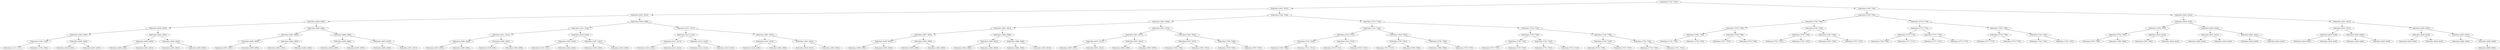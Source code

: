digraph G{
1628417389 [label="Node{data=[7752, 7752]}"]
1628417389 -> 1604067442
1604067442 [label="Node{data=[3853, 3853]}"]
1604067442 -> 1009394933
1009394933 [label="Node{data=[2672, 2672]}"]
1009394933 -> 1720293746
1720293746 [label="Node{data=[2656, 2656]}"]
1720293746 -> 2054235147
2054235147 [label="Node{data=[2648, 2648]}"]
2054235147 -> 1146094727
1146094727 [label="Node{data=[2387, 2387]}"]
1146094727 -> 691051892
691051892 [label="Node{data=[1162, 1162]}"]
691051892 -> 64537385
64537385 [label="Node{data=[1117, 1117]}"]
691051892 -> 1887104549
1887104549 [label="Node{data=[1760, 1760]}"]
1146094727 -> 877312145
877312145 [label="Node{data=[2646, 2646]}"]
877312145 -> 431769681
431769681 [label="Node{data=[2645, 2645]}"]
877312145 -> 1555567044
1555567044 [label="Node{data=[2647, 2647]}"]
2054235147 -> 2073352112
2073352112 [label="Node{data=[2652, 2652]}"]
2073352112 -> 452683363
452683363 [label="Node{data=[2650, 2650]}"]
452683363 -> 1635666861
1635666861 [label="Node{data=[2649, 2649]}"]
452683363 -> 2111066231
2111066231 [label="Node{data=[2651, 2651]}"]
2073352112 -> 538976554
538976554 [label="Node{data=[2654, 2654]}"]
538976554 -> 1638499123
1638499123 [label="Node{data=[2653, 2653]}"]
538976554 -> 1922670472
1922670472 [label="Node{data=[2655, 2655]}"]
1720293746 -> 756104772
756104772 [label="Node{data=[2664, 2664]}"]
756104772 -> 211379133
211379133 [label="Node{data=[2660, 2660]}"]
211379133 -> 562354438
562354438 [label="Node{data=[2658, 2658]}"]
562354438 -> 534734689
534734689 [label="Node{data=[2657, 2657]}"]
562354438 -> 999856576
999856576 [label="Node{data=[2659, 2659]}"]
211379133 -> 2086371717
2086371717 [label="Node{data=[2662, 2662]}"]
2086371717 -> 2064661473
2064661473 [label="Node{data=[2661, 2661]}"]
2086371717 -> 521187213
521187213 [label="Node{data=[2663, 2663]}"]
756104772 -> 1614373686
1614373686 [label="Node{data=[2668, 2668]}"]
1614373686 -> 1078890781
1078890781 [label="Node{data=[2666, 2666]}"]
1078890781 -> 989554118
989554118 [label="Node{data=[2665, 2665]}"]
1078890781 -> 537774547
537774547 [label="Node{data=[2667, 2667]}"]
1614373686 -> 193343031
193343031 [label="Node{data=[2670, 2670]}"]
193343031 -> 1064603683
1064603683 [label="Node{data=[2669, 2669]}"]
193343031 -> 1581258590
1581258590 [label="Node{data=[2671, 2671]}"]
1009394933 -> 281878036
281878036 [label="Node{data=[3209, 3209]}"]
281878036 -> 704675244
704675244 [label="Node{data=[3120, 3120]}"]
704675244 -> 829293895
829293895 [label="Node{data=[3011, 3011]}"]
829293895 -> 1867124435
1867124435 [label="Node{data=[2840, 2840]}"]
1867124435 -> 386891920
386891920 [label="Node{data=[2673, 2673]}"]
1867124435 -> 1053520576
1053520576 [label="Node{data=[2880, 2880]}"]
829293895 -> 2135821411
2135821411 [label="Node{data=[3055, 3055]}"]
2135821411 -> 1078835663
1078835663 [label="Node{data=[3050, 3050]}"]
2135821411 -> 724413014
724413014 [label="Node{data=[3099, 3099]}"]
704675244 -> 1310036097
1310036097 [label="Node{data=[3205, 3205]}"]
1310036097 -> 1102557236
1102557236 [label="Node{data=[3203, 3203]}"]
1102557236 -> 1822030348
1822030348 [label="Node{data=[3153, 3153]}"]
1102557236 -> 706773715
706773715 [label="Node{data=[3204, 3204]}"]
1310036097 -> 1221824142
1221824142 [label="Node{data=[3207, 3207]}"]
1221824142 -> 874095024
874095024 [label="Node{data=[3206, 3206]}"]
1221824142 -> 393438373
393438373 [label="Node{data=[3208, 3208]}"]
281878036 -> 963336834
963336834 [label="Node{data=[3217, 3217]}"]
963336834 -> 1830294751
1830294751 [label="Node{data=[3213, 3213]}"]
1830294751 -> 343223533
343223533 [label="Node{data=[3211, 3211]}"]
343223533 -> 405746826
405746826 [label="Node{data=[3210, 3210]}"]
343223533 -> 2071183943
2071183943 [label="Node{data=[3212, 3212]}"]
1830294751 -> 1449168666
1449168666 [label="Node{data=[3215, 3215]}"]
1449168666 -> 1808782207
1808782207 [label="Node{data=[3214, 3214]}"]
1449168666 -> 170205672
170205672 [label="Node{data=[3216, 3216]}"]
963336834 -> 1864477457
1864477457 [label="Node{data=[3807, 3807]}"]
1864477457 -> 1030484400
1030484400 [label="Node{data=[3415, 3415]}"]
1030484400 -> 682269001
682269001 [label="Node{data=[3240, 3240]}"]
1030484400 -> 186898389
186898389 [label="Node{data=[3606, 3606]}"]
1864477457 -> 1773706371
1773706371 [label="Node{data=[3851, 3851]}"]
1773706371 -> 196871797
196871797 [label="Node{data=[3819, 3819]}"]
1773706371 -> 2007017114
2007017114 [label="Node{data=[3852, 3852]}"]
1604067442 -> 1655200452
1655200452 [label="Node{data=[7508, 7508]}"]
1655200452 -> 1331269270
1331269270 [label="Node{data=[3924, 3924]}"]
1331269270 -> 616412838
616412838 [label="Node{data=[3861, 3861]}"]
616412838 -> 1457209565
1457209565 [label="Node{data=[3857, 3857]}"]
1457209565 -> 1988447928
1988447928 [label="Node{data=[3855, 3855]}"]
1988447928 -> 1974162368
1974162368 [label="Node{data=[3854, 3854]}"]
1988447928 -> 1022022485
1022022485 [label="Node{data=[3856, 3856]}"]
1457209565 -> 817603005
817603005 [label="Node{data=[3859, 3859]}"]
817603005 -> 1813498268
1813498268 [label="Node{data=[3858, 3858]}"]
817603005 -> 1124971149
1124971149 [label="Node{data=[3860, 3860]}"]
616412838 -> 689414594
689414594 [label="Node{data=[3865, 3865]}"]
689414594 -> 1154239252
1154239252 [label="Node{data=[3863, 3863]}"]
1154239252 -> 382017848
382017848 [label="Node{data=[3862, 3862]}"]
1154239252 -> 955412663
955412663 [label="Node{data=[3864, 3864]}"]
689414594 -> 754966490
754966490 [label="Node{data=[3888, 3888]}"]
754966490 -> 181249466
181249466 [label="Node{data=[3866, 3866]}"]
754966490 -> 901683514
901683514 [label="Node{data=[3915, 3915]}"]
1331269270 -> 509747442
509747442 [label="Node{data=[5973, 5973]}"]
509747442 -> 1286684139
1286684139 [label="Node{data=[5871, 5871]}"]
1286684139 -> 733389234
733389234 [label="Node{data=[4217, 4217]}"]
733389234 -> 1778420407
1778420407 [label="Node{data=[3967, 3967]}"]
733389234 -> 1709855413
1709855413 [label="Node{data=[4531, 4531]}"]
1286684139 -> 544306566
544306566 [label="Node{data=[5931, 5931]}"]
544306566 -> 1054145291
1054145291 [label="Node{data=[5898, 5898]}"]
544306566 -> 1357880148
1357880148 [label="Node{data=[5970, 5970]}"]
509747442 -> 1730614278
1730614278 [label="Node{data=[7504, 7504]}"]
1730614278 -> 1280413729
1280413729 [label="Node{data=[7474, 7474]}"]
1280413729 -> 1438922243
1438922243 [label="Node{data=[7363, 7363]}"]
1280413729 -> 2044535508
2044535508 [label="Node{data=[7503, 7503]}"]
1730614278 -> 646291149
646291149 [label="Node{data=[7506, 7506]}"]
646291149 -> 1721094820
1721094820 [label="Node{data=[7505, 7505]}"]
646291149 -> 303404123
303404123 [label="Node{data=[7507, 7507]}"]
1655200452 -> 47112015
47112015 [label="Node{data=[7736, 7736]}"]
47112015 -> 146233901
146233901 [label="Node{data=[7516, 7516]}"]
146233901 -> 1090496877
1090496877 [label="Node{data=[7512, 7512]}"]
1090496877 -> 2130074213
2130074213 [label="Node{data=[7510, 7510]}"]
2130074213 -> 179754579
179754579 [label="Node{data=[7509, 7509]}"]
2130074213 -> 945984282
945984282 [label="Node{data=[7511, 7511]}"]
1090496877 -> 90956218
90956218 [label="Node{data=[7514, 7514]}"]
90956218 -> 1224910336
1224910336 [label="Node{data=[7513, 7513]}"]
90956218 -> 1966798141
1966798141 [label="Node{data=[7515, 7515]}"]
146233901 -> 1508659907
1508659907 [label="Node{data=[7629, 7629]}"]
1508659907 -> 55582325
55582325 [label="Node{data=[7567, 7567]}"]
55582325 -> 1606322873
1606322873 [label="Node{data=[7517, 7517]}"]
55582325 -> 2098143086
2098143086 [label="Node{data=[7598, 7598]}"]
1508659907 -> 1187917894
1187917894 [label="Node{data=[7706, 7706]}"]
1187917894 -> 1173237084
1173237084 [label="Node{data=[7689, 7689]}"]
1187917894 -> 1848548378
1848548378 [label="Node{data=[7735, 7735]}"]
47112015 -> 1801394910
1801394910 [label="Node{data=[7744, 7744]}"]
1801394910 -> 1545886707
1545886707 [label="Node{data=[7740, 7740]}"]
1545886707 -> 1746147814
1746147814 [label="Node{data=[7738, 7738]}"]
1746147814 -> 1916831410
1916831410 [label="Node{data=[7737, 7737]}"]
1746147814 -> 1633348558
1633348558 [label="Node{data=[7739, 7739]}"]
1545886707 -> 534761429
534761429 [label="Node{data=[7742, 7742]}"]
534761429 -> 1464610529
1464610529 [label="Node{data=[7741, 7741]}"]
534761429 -> 558847916
558847916 [label="Node{data=[7743, 7743]}"]
1801394910 -> 394124496
394124496 [label="Node{data=[7748, 7748]}"]
394124496 -> 1992099981
1992099981 [label="Node{data=[7746, 7746]}"]
1992099981 -> 1076890525
1076890525 [label="Node{data=[7745, 7745]}"]
1992099981 -> 454673920
454673920 [label="Node{data=[7747, 7747]}"]
394124496 -> 1660621551
1660621551 [label="Node{data=[7750, 7750]}"]
1660621551 -> 2082248541
2082248541 [label="Node{data=[7749, 7749]}"]
1660621551 -> 1018169248
1018169248 [label="Node{data=[7751, 7751]}"]
1628417389 -> 1775038448
1775038448 [label="Node{data=[7784, 7784]}"]
1775038448 -> 1402659916
1402659916 [label="Node{data=[7768, 7768]}"]
1402659916 -> 1260664605
1260664605 [label="Node{data=[7760, 7760]}"]
1260664605 -> 1997911262
1997911262 [label="Node{data=[7756, 7756]}"]
1997911262 -> 2041083555
2041083555 [label="Node{data=[7754, 7754]}"]
2041083555 -> 2106873182
2106873182 [label="Node{data=[7753, 7753]}"]
2041083555 -> 392304942
392304942 [label="Node{data=[7755, 7755]}"]
1997911262 -> 1301015640
1301015640 [label="Node{data=[7758, 7758]}"]
1301015640 -> 1999410724
1999410724 [label="Node{data=[7757, 7757]}"]
1301015640 -> 684528442
684528442 [label="Node{data=[7759, 7759]}"]
1260664605 -> 794940516
794940516 [label="Node{data=[7764, 7764]}"]
794940516 -> 1033508092
1033508092 [label="Node{data=[7762, 7762]}"]
1033508092 -> 781465821
781465821 [label="Node{data=[7761, 7761]}"]
1033508092 -> 1853930230
1853930230 [label="Node{data=[7763, 7763]}"]
794940516 -> 1331925430
1331925430 [label="Node{data=[7766, 7766]}"]
1331925430 -> 582173010
582173010 [label="Node{data=[7765, 7765]}"]
1331925430 -> 770623241
770623241 [label="Node{data=[7767, 7767]}"]
1402659916 -> 1179819848
1179819848 [label="Node{data=[7776, 7776]}"]
1179819848 -> 359614485
359614485 [label="Node{data=[7772, 7772]}"]
359614485 -> 762192443
762192443 [label="Node{data=[7770, 7770]}"]
762192443 -> 1994616336
1994616336 [label="Node{data=[7769, 7769]}"]
762192443 -> 605620059
605620059 [label="Node{data=[7771, 7771]}"]
359614485 -> 1264180269
1264180269 [label="Node{data=[7774, 7774]}"]
1264180269 -> 402276487
402276487 [label="Node{data=[7773, 7773]}"]
1264180269 -> 2055487366
2055487366 [label="Node{data=[7775, 7775]}"]
1179819848 -> 382458962
382458962 [label="Node{data=[7780, 7780]}"]
382458962 -> 326550034
326550034 [label="Node{data=[7778, 7778]}"]
326550034 -> 1447908995
1447908995 [label="Node{data=[7777, 7777]}"]
326550034 -> 233712579
233712579 [label="Node{data=[7779, 7779]}"]
382458962 -> 1158635360
1158635360 [label="Node{data=[7782, 7782]}"]
1158635360 -> 1615618945
1615618945 [label="Node{data=[7781, 7781]}"]
1158635360 -> 1552537669
1552537669 [label="Node{data=[7783, 7783]}"]
1775038448 -> 549802020
549802020 [label="Node{data=[8243, 8243]}"]
549802020 -> 521072387
521072387 [label="Node{data=[8235, 8235]}"]
521072387 -> 475907848
475907848 [label="Node{data=[7978, 7978]}"]
475907848 -> 235171638
235171638 [label="Node{data=[7786, 7786]}"]
235171638 -> 80366242
80366242 [label="Node{data=[7785, 7785]}"]
235171638 -> 1817496527
1817496527 [label="Node{data=[7966, 7966]}"]
475907848 -> 507720906
507720906 [label="Node{data=[8233, 8233]}"]
507720906 -> 865306091
865306091 [label="Node{data=[7983, 7983]}"]
507720906 -> 1700415073
1700415073 [label="Node{data=[8234, 8234]}"]
521072387 -> 790295478
790295478 [label="Node{data=[8239, 8239]}"]
790295478 -> 678983675
678983675 [label="Node{data=[8237, 8237]}"]
678983675 -> 124453826
124453826 [label="Node{data=[8236, 8236]}"]
678983675 -> 817177600
817177600 [label="Node{data=[8238, 8238]}"]
790295478 -> 1221261027
1221261027 [label="Node{data=[8241, 8241]}"]
1221261027 -> 593926062
593926062 [label="Node{data=[8240, 8240]}"]
1221261027 -> 2085418259
2085418259 [label="Node{data=[8242, 8242]}"]
549802020 -> 1707101118
1707101118 [label="Node{data=[8251, 8251]}"]
1707101118 -> 2057491467
2057491467 [label="Node{data=[8247, 8247]}"]
2057491467 -> 1835984662
1835984662 [label="Node{data=[8245, 8245]}"]
1835984662 -> 1989239749
1989239749 [label="Node{data=[8244, 8244]}"]
1835984662 -> 292244242
292244242 [label="Node{data=[8246, 8246]}"]
2057491467 -> 2097530808
2097530808 [label="Node{data=[8249, 8249]}"]
2097530808 -> 1732888921
1732888921 [label="Node{data=[8248, 8248]}"]
2097530808 -> 440074558
440074558 [label="Node{data=[8250, 8250]}"]
1707101118 -> 1363409584
1363409584 [label="Node{data=[8255, 8255]}"]
1363409584 -> 36232999
36232999 [label="Node{data=[8253, 8253]}"]
36232999 -> 721603898
721603898 [label="Node{data=[8252, 8252]}"]
36232999 -> 1769085845
1769085845 [label="Node{data=[8254, 8254]}"]
1363409584 -> 657123953
657123953 [label="Node{data=[8257, 8257]}"]
657123953 -> 1665128532
1665128532 [label="Node{data=[8256, 8256]}"]
657123953 -> 1592373780
1592373780 [label="Node{data=[8258, 8258]}"]
1592373780 -> 658416879
658416879 [label="Node{data=[9085, 9085]}"]
}